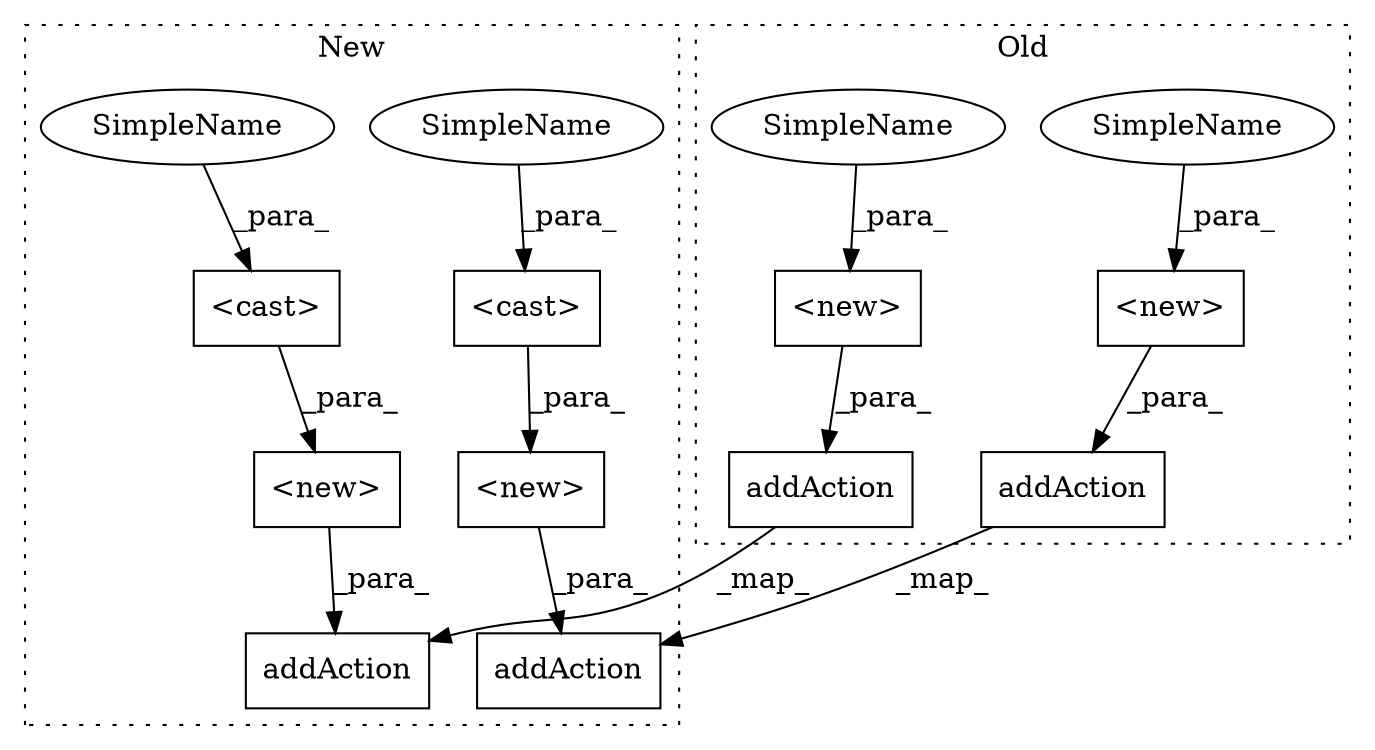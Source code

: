 digraph G {
subgraph cluster0 {
1 [label="addAction" a="32" s="1193,1221" l="10,1" shape="box"];
5 [label="<new>" a="14" s="1203,1220" l="11,1" shape="box"];
8 [label="addAction" a="32" s="760,788" l="10,1" shape="box"];
10 [label="<new>" a="14" s="770,787" l="11,1" shape="box"];
11 [label="SimpleName" a="42" s="781" l="6" shape="ellipse"];
12 [label="SimpleName" a="42" s="1214" l="6" shape="ellipse"];
label = "Old";
style="dotted";
}
subgraph cluster1 {
2 [label="addAction" a="32" s="1451,1528" l="10,1" shape="box"];
3 [label="<cast>" a="11" s="1472" l="49" shape="box"];
4 [label="<new>" a="14" s="1461,1527" l="11,1" shape="box"];
6 [label="<cast>" a="11" s="902" l="45" shape="box"];
7 [label="addAction" a="32" s="881,954" l="10,1" shape="box"];
9 [label="<new>" a="14" s="891,953" l="11,1" shape="box"];
13 [label="SimpleName" a="42" s="947" l="6" shape="ellipse"];
14 [label="SimpleName" a="42" s="1521" l="6" shape="ellipse"];
label = "New";
style="dotted";
}
1 -> 2 [label="_map_"];
3 -> 4 [label="_para_"];
4 -> 2 [label="_para_"];
5 -> 1 [label="_para_"];
6 -> 9 [label="_para_"];
8 -> 7 [label="_map_"];
9 -> 7 [label="_para_"];
10 -> 8 [label="_para_"];
11 -> 10 [label="_para_"];
12 -> 5 [label="_para_"];
13 -> 6 [label="_para_"];
14 -> 3 [label="_para_"];
}